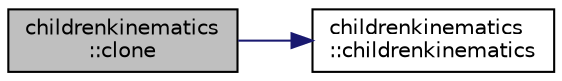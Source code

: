 digraph "childrenkinematics::clone"
{
 // INTERACTIVE_SVG=YES
 // LATEX_PDF_SIZE
  edge [fontname="Helvetica",fontsize="10",labelfontname="Helvetica",labelfontsize="10"];
  node [fontname="Helvetica",fontsize="10",shape=record];
  rankdir="LR";
  Node1 [label="childrenkinematics\l::clone",height=0.2,width=0.4,color="black", fillcolor="grey75", style="filled", fontcolor="black",tooltip=" "];
  Node1 -> Node2 [color="midnightblue",fontsize="10",style="solid",fontname="Helvetica"];
  Node2 [label="childrenkinematics\l::childrenkinematics",height=0.2,width=0.4,color="black", fillcolor="white", style="filled",URL="$classchildrenkinematics.html#a7bb6adfbe15ff299d86e5e761946a76c",tooltip=" "];
}
